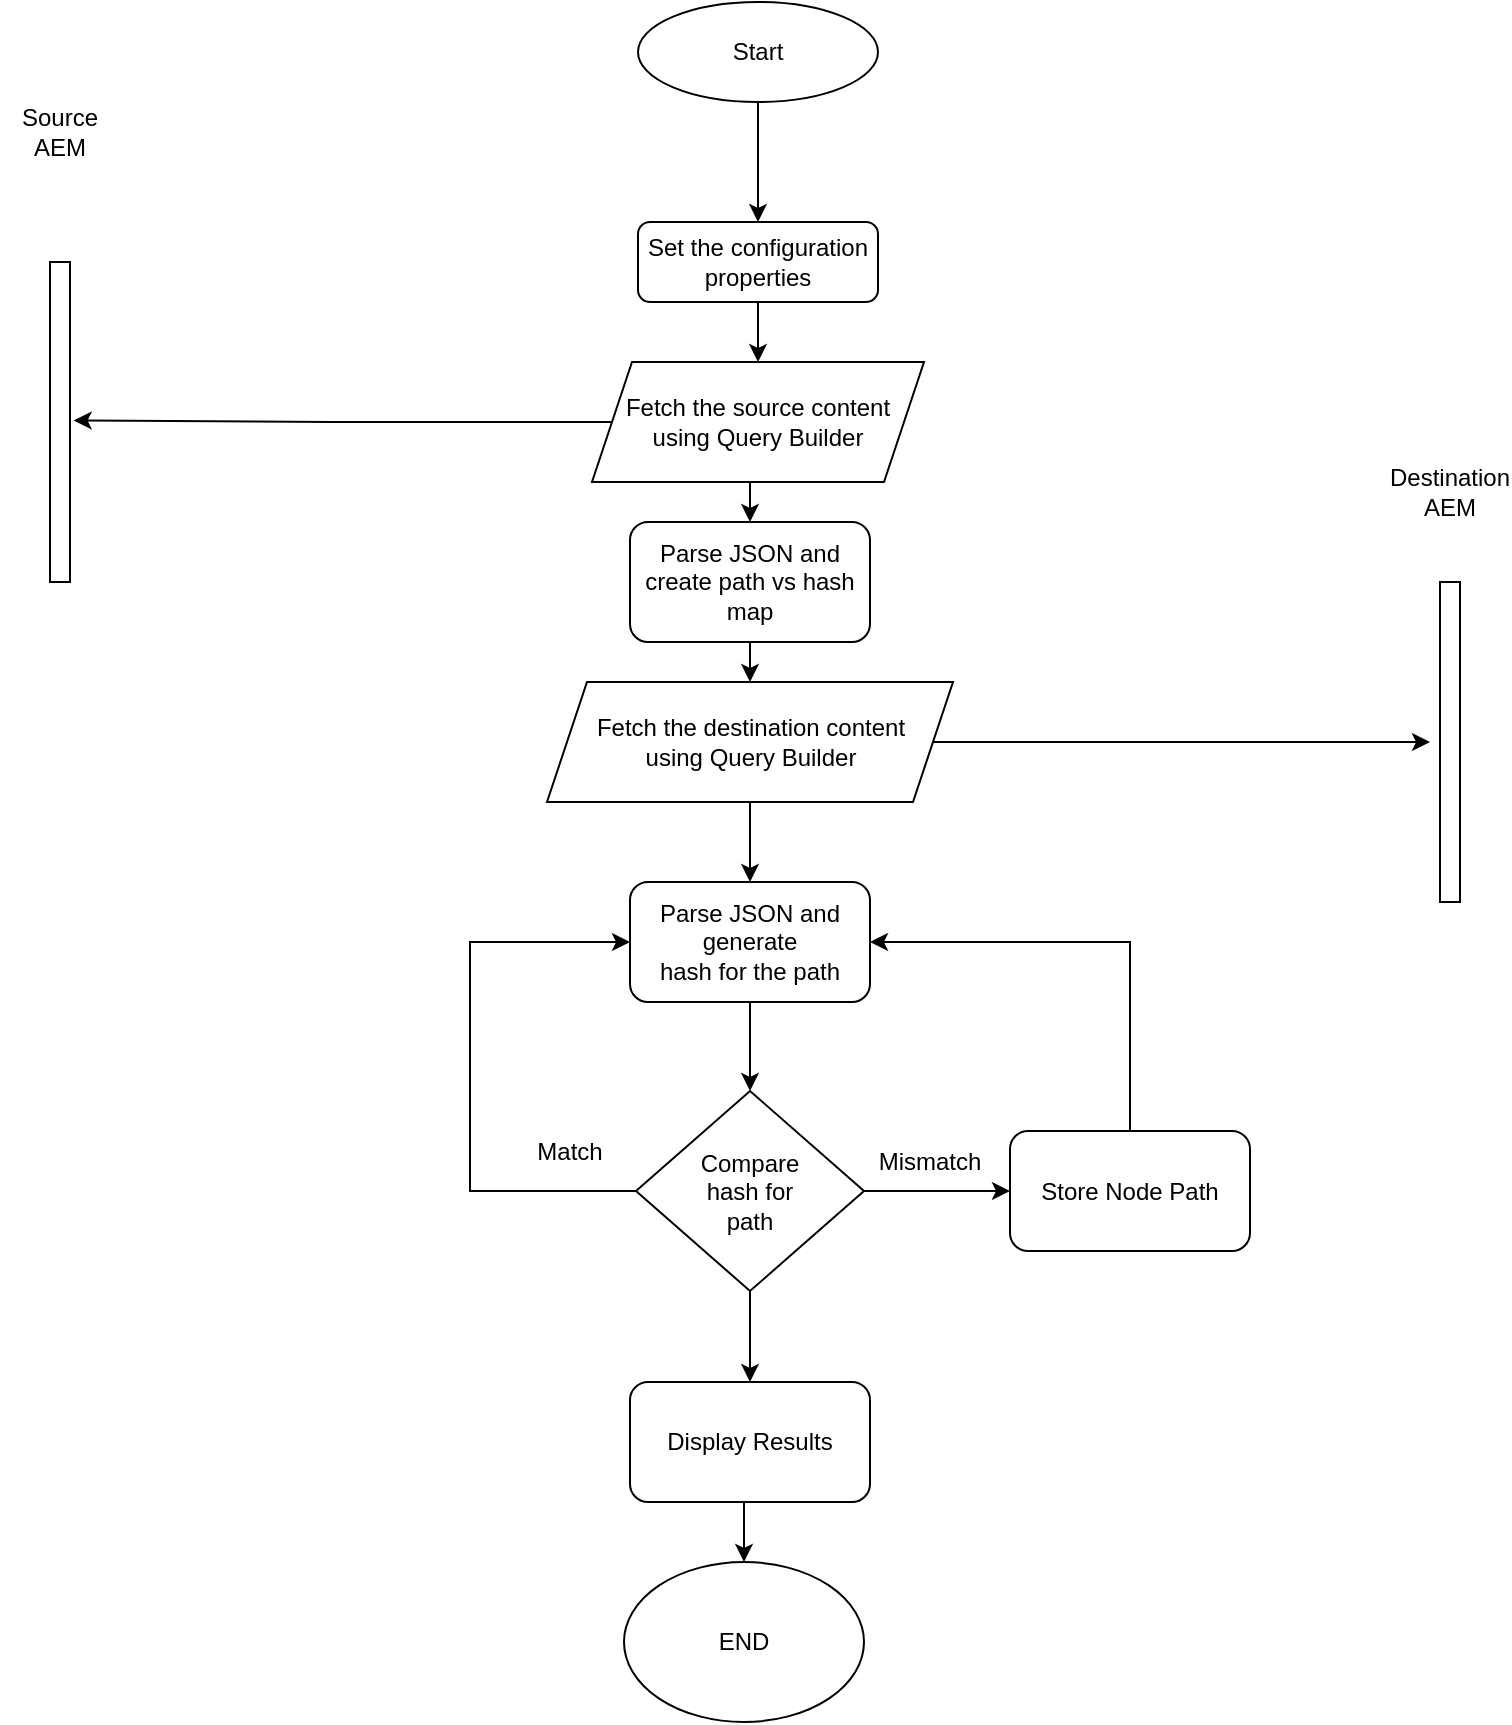 <mxfile version="20.5.1" type="github">
  <diagram id="C5RBs43oDa-KdzZeNtuy" name="Page-1">
    <mxGraphModel dx="1258" dy="710" grid="1" gridSize="10" guides="1" tooltips="1" connect="1" arrows="1" fold="1" page="1" pageScale="1" pageWidth="827" pageHeight="1169" math="0" shadow="0">
      <root>
        <mxCell id="WIyWlLk6GJQsqaUBKTNV-0" />
        <mxCell id="WIyWlLk6GJQsqaUBKTNV-1" parent="WIyWlLk6GJQsqaUBKTNV-0" />
        <mxCell id="hdA47aOkFjAC-gz0Wqtu-37" style="edgeStyle=orthogonalEdgeStyle;rounded=0;orthogonalLoop=1;jettySize=auto;html=1;exitX=0.5;exitY=1;exitDx=0;exitDy=0;entryX=0.5;entryY=0;entryDx=0;entryDy=0;" edge="1" parent="WIyWlLk6GJQsqaUBKTNV-1" source="WIyWlLk6GJQsqaUBKTNV-3" target="hdA47aOkFjAC-gz0Wqtu-3">
          <mxGeometry relative="1" as="geometry" />
        </mxCell>
        <mxCell id="WIyWlLk6GJQsqaUBKTNV-3" value="Set the configuration properties" style="rounded=1;whiteSpace=wrap;html=1;fontSize=12;glass=0;strokeWidth=1;shadow=0;" parent="WIyWlLk6GJQsqaUBKTNV-1" vertex="1">
          <mxGeometry x="354" y="150" width="120" height="40" as="geometry" />
        </mxCell>
        <mxCell id="hdA47aOkFjAC-gz0Wqtu-0" value="" style="points=[];perimeter=orthogonalPerimeter;rounded=0;shadow=0;strokeWidth=1;" vertex="1" parent="WIyWlLk6GJQsqaUBKTNV-1">
          <mxGeometry x="60" y="170" width="10" height="160" as="geometry" />
        </mxCell>
        <mxCell id="hdA47aOkFjAC-gz0Wqtu-2" value="" style="points=[];perimeter=orthogonalPerimeter;rounded=0;shadow=0;strokeWidth=1;" vertex="1" parent="WIyWlLk6GJQsqaUBKTNV-1">
          <mxGeometry x="755" y="330" width="10" height="160" as="geometry" />
        </mxCell>
        <mxCell id="hdA47aOkFjAC-gz0Wqtu-7" style="edgeStyle=orthogonalEdgeStyle;rounded=0;orthogonalLoop=1;jettySize=auto;html=1;exitX=0;exitY=0.5;exitDx=0;exitDy=0;entryX=1.183;entryY=0.495;entryDx=0;entryDy=0;entryPerimeter=0;" edge="1" parent="WIyWlLk6GJQsqaUBKTNV-1" source="hdA47aOkFjAC-gz0Wqtu-3" target="hdA47aOkFjAC-gz0Wqtu-0">
          <mxGeometry relative="1" as="geometry" />
        </mxCell>
        <mxCell id="hdA47aOkFjAC-gz0Wqtu-15" style="edgeStyle=orthogonalEdgeStyle;rounded=0;orthogonalLoop=1;jettySize=auto;html=1;exitX=0.5;exitY=1;exitDx=0;exitDy=0;entryX=0.5;entryY=0;entryDx=0;entryDy=0;" edge="1" parent="WIyWlLk6GJQsqaUBKTNV-1" source="hdA47aOkFjAC-gz0Wqtu-3" target="hdA47aOkFjAC-gz0Wqtu-11">
          <mxGeometry relative="1" as="geometry" />
        </mxCell>
        <mxCell id="hdA47aOkFjAC-gz0Wqtu-3" value="Fetch the source content&lt;br&gt;using Query Builder" style="shape=parallelogram;perimeter=parallelogramPerimeter;whiteSpace=wrap;html=1;fixedSize=1;" vertex="1" parent="WIyWlLk6GJQsqaUBKTNV-1">
          <mxGeometry x="331" y="220" width="166" height="60" as="geometry" />
        </mxCell>
        <mxCell id="hdA47aOkFjAC-gz0Wqtu-6" style="edgeStyle=orthogonalEdgeStyle;rounded=0;orthogonalLoop=1;jettySize=auto;html=1;entryX=0.5;entryY=0;entryDx=0;entryDy=0;" edge="1" parent="WIyWlLk6GJQsqaUBKTNV-1" source="hdA47aOkFjAC-gz0Wqtu-5" target="WIyWlLk6GJQsqaUBKTNV-3">
          <mxGeometry relative="1" as="geometry" />
        </mxCell>
        <mxCell id="hdA47aOkFjAC-gz0Wqtu-5" value="Start" style="ellipse;whiteSpace=wrap;html=1;" vertex="1" parent="WIyWlLk6GJQsqaUBKTNV-1">
          <mxGeometry x="354" y="40" width="120" height="50" as="geometry" />
        </mxCell>
        <mxCell id="hdA47aOkFjAC-gz0Wqtu-8" value="Source AEM" style="text;html=1;strokeColor=none;fillColor=none;align=center;verticalAlign=middle;whiteSpace=wrap;rounded=0;" vertex="1" parent="WIyWlLk6GJQsqaUBKTNV-1">
          <mxGeometry x="35" y="90" width="60" height="30" as="geometry" />
        </mxCell>
        <mxCell id="hdA47aOkFjAC-gz0Wqtu-9" value="Destination AEM" style="text;html=1;strokeColor=none;fillColor=none;align=center;verticalAlign=middle;whiteSpace=wrap;rounded=0;" vertex="1" parent="WIyWlLk6GJQsqaUBKTNV-1">
          <mxGeometry x="730" y="270" width="60" height="30" as="geometry" />
        </mxCell>
        <mxCell id="hdA47aOkFjAC-gz0Wqtu-16" style="edgeStyle=orthogonalEdgeStyle;rounded=0;orthogonalLoop=1;jettySize=auto;html=1;exitX=0.5;exitY=1;exitDx=0;exitDy=0;entryX=0.5;entryY=0;entryDx=0;entryDy=0;" edge="1" parent="WIyWlLk6GJQsqaUBKTNV-1" source="hdA47aOkFjAC-gz0Wqtu-11" target="hdA47aOkFjAC-gz0Wqtu-13">
          <mxGeometry relative="1" as="geometry" />
        </mxCell>
        <mxCell id="hdA47aOkFjAC-gz0Wqtu-11" value="Parse JSON and create path vs hash map" style="rounded=1;whiteSpace=wrap;html=1;" vertex="1" parent="WIyWlLk6GJQsqaUBKTNV-1">
          <mxGeometry x="350" y="300" width="120" height="60" as="geometry" />
        </mxCell>
        <mxCell id="hdA47aOkFjAC-gz0Wqtu-18" style="edgeStyle=orthogonalEdgeStyle;rounded=0;orthogonalLoop=1;jettySize=auto;html=1;exitX=1;exitY=0.5;exitDx=0;exitDy=0;" edge="1" parent="WIyWlLk6GJQsqaUBKTNV-1" source="hdA47aOkFjAC-gz0Wqtu-13">
          <mxGeometry relative="1" as="geometry">
            <mxPoint x="750" y="410" as="targetPoint" />
          </mxGeometry>
        </mxCell>
        <mxCell id="hdA47aOkFjAC-gz0Wqtu-38" style="edgeStyle=orthogonalEdgeStyle;rounded=0;orthogonalLoop=1;jettySize=auto;html=1;exitX=0.5;exitY=1;exitDx=0;exitDy=0;" edge="1" parent="WIyWlLk6GJQsqaUBKTNV-1" source="hdA47aOkFjAC-gz0Wqtu-13" target="hdA47aOkFjAC-gz0Wqtu-19">
          <mxGeometry relative="1" as="geometry" />
        </mxCell>
        <mxCell id="hdA47aOkFjAC-gz0Wqtu-13" value="Fetch the destination content&lt;br&gt;using Query Builder" style="shape=parallelogram;perimeter=parallelogramPerimeter;whiteSpace=wrap;html=1;fixedSize=1;" vertex="1" parent="WIyWlLk6GJQsqaUBKTNV-1">
          <mxGeometry x="308.5" y="380" width="203" height="60" as="geometry" />
        </mxCell>
        <mxCell id="hdA47aOkFjAC-gz0Wqtu-22" style="edgeStyle=orthogonalEdgeStyle;rounded=0;orthogonalLoop=1;jettySize=auto;html=1;exitX=0.5;exitY=1;exitDx=0;exitDy=0;entryX=0.5;entryY=0;entryDx=0;entryDy=0;" edge="1" parent="WIyWlLk6GJQsqaUBKTNV-1" source="hdA47aOkFjAC-gz0Wqtu-19" target="hdA47aOkFjAC-gz0Wqtu-21">
          <mxGeometry relative="1" as="geometry" />
        </mxCell>
        <mxCell id="hdA47aOkFjAC-gz0Wqtu-19" value="Parse JSON and generate&lt;br&gt;hash for the path" style="rounded=1;whiteSpace=wrap;html=1;" vertex="1" parent="WIyWlLk6GJQsqaUBKTNV-1">
          <mxGeometry x="350" y="480" width="120" height="60" as="geometry" />
        </mxCell>
        <mxCell id="hdA47aOkFjAC-gz0Wqtu-23" style="edgeStyle=orthogonalEdgeStyle;rounded=0;orthogonalLoop=1;jettySize=auto;html=1;exitX=0;exitY=0.5;exitDx=0;exitDy=0;entryX=0;entryY=0.5;entryDx=0;entryDy=0;" edge="1" parent="WIyWlLk6GJQsqaUBKTNV-1" source="hdA47aOkFjAC-gz0Wqtu-21" target="hdA47aOkFjAC-gz0Wqtu-19">
          <mxGeometry relative="1" as="geometry">
            <Array as="points">
              <mxPoint x="270" y="635" />
              <mxPoint x="270" y="510" />
            </Array>
          </mxGeometry>
        </mxCell>
        <mxCell id="hdA47aOkFjAC-gz0Wqtu-29" style="edgeStyle=orthogonalEdgeStyle;rounded=0;orthogonalLoop=1;jettySize=auto;html=1;exitX=0.5;exitY=1;exitDx=0;exitDy=0;entryX=0.5;entryY=0;entryDx=0;entryDy=0;" edge="1" parent="WIyWlLk6GJQsqaUBKTNV-1" source="hdA47aOkFjAC-gz0Wqtu-21" target="hdA47aOkFjAC-gz0Wqtu-30">
          <mxGeometry relative="1" as="geometry">
            <mxPoint x="414" y="710" as="targetPoint" />
          </mxGeometry>
        </mxCell>
        <mxCell id="hdA47aOkFjAC-gz0Wqtu-33" style="edgeStyle=orthogonalEdgeStyle;rounded=0;orthogonalLoop=1;jettySize=auto;html=1;exitX=1;exitY=0.5;exitDx=0;exitDy=0;entryX=0;entryY=0.5;entryDx=0;entryDy=0;" edge="1" parent="WIyWlLk6GJQsqaUBKTNV-1" source="hdA47aOkFjAC-gz0Wqtu-21" target="hdA47aOkFjAC-gz0Wqtu-32">
          <mxGeometry relative="1" as="geometry" />
        </mxCell>
        <mxCell id="hdA47aOkFjAC-gz0Wqtu-21" value="Compare &lt;br&gt;hash for &lt;br&gt;path" style="rhombus;whiteSpace=wrap;html=1;" vertex="1" parent="WIyWlLk6GJQsqaUBKTNV-1">
          <mxGeometry x="353" y="584.5" width="114" height="100" as="geometry" />
        </mxCell>
        <mxCell id="hdA47aOkFjAC-gz0Wqtu-24" value="Match" style="text;html=1;strokeColor=none;fillColor=none;align=center;verticalAlign=middle;whiteSpace=wrap;rounded=0;" vertex="1" parent="WIyWlLk6GJQsqaUBKTNV-1">
          <mxGeometry x="290" y="600" width="60" height="30" as="geometry" />
        </mxCell>
        <mxCell id="hdA47aOkFjAC-gz0Wqtu-28" value="END" style="ellipse;whiteSpace=wrap;html=1;" vertex="1" parent="WIyWlLk6GJQsqaUBKTNV-1">
          <mxGeometry x="347" y="820" width="120" height="80" as="geometry" />
        </mxCell>
        <mxCell id="hdA47aOkFjAC-gz0Wqtu-31" style="edgeStyle=orthogonalEdgeStyle;rounded=0;orthogonalLoop=1;jettySize=auto;html=1;exitX=0.5;exitY=1;exitDx=0;exitDy=0;entryX=0.5;entryY=0;entryDx=0;entryDy=0;" edge="1" parent="WIyWlLk6GJQsqaUBKTNV-1" source="hdA47aOkFjAC-gz0Wqtu-30" target="hdA47aOkFjAC-gz0Wqtu-28">
          <mxGeometry relative="1" as="geometry" />
        </mxCell>
        <mxCell id="hdA47aOkFjAC-gz0Wqtu-30" value="Display Results" style="rounded=1;whiteSpace=wrap;html=1;" vertex="1" parent="WIyWlLk6GJQsqaUBKTNV-1">
          <mxGeometry x="350" y="730" width="120" height="60" as="geometry" />
        </mxCell>
        <mxCell id="hdA47aOkFjAC-gz0Wqtu-36" style="edgeStyle=orthogonalEdgeStyle;rounded=0;orthogonalLoop=1;jettySize=auto;html=1;exitX=0.5;exitY=0;exitDx=0;exitDy=0;entryX=1;entryY=0.5;entryDx=0;entryDy=0;" edge="1" parent="WIyWlLk6GJQsqaUBKTNV-1" source="hdA47aOkFjAC-gz0Wqtu-32" target="hdA47aOkFjAC-gz0Wqtu-19">
          <mxGeometry relative="1" as="geometry" />
        </mxCell>
        <mxCell id="hdA47aOkFjAC-gz0Wqtu-32" value="Store Node Path" style="rounded=1;whiteSpace=wrap;html=1;" vertex="1" parent="WIyWlLk6GJQsqaUBKTNV-1">
          <mxGeometry x="540" y="604.5" width="120" height="60" as="geometry" />
        </mxCell>
        <mxCell id="hdA47aOkFjAC-gz0Wqtu-34" value="Mismatch" style="text;html=1;strokeColor=none;fillColor=none;align=center;verticalAlign=middle;whiteSpace=wrap;rounded=0;" vertex="1" parent="WIyWlLk6GJQsqaUBKTNV-1">
          <mxGeometry x="470" y="604.5" width="60" height="30" as="geometry" />
        </mxCell>
      </root>
    </mxGraphModel>
  </diagram>
</mxfile>
